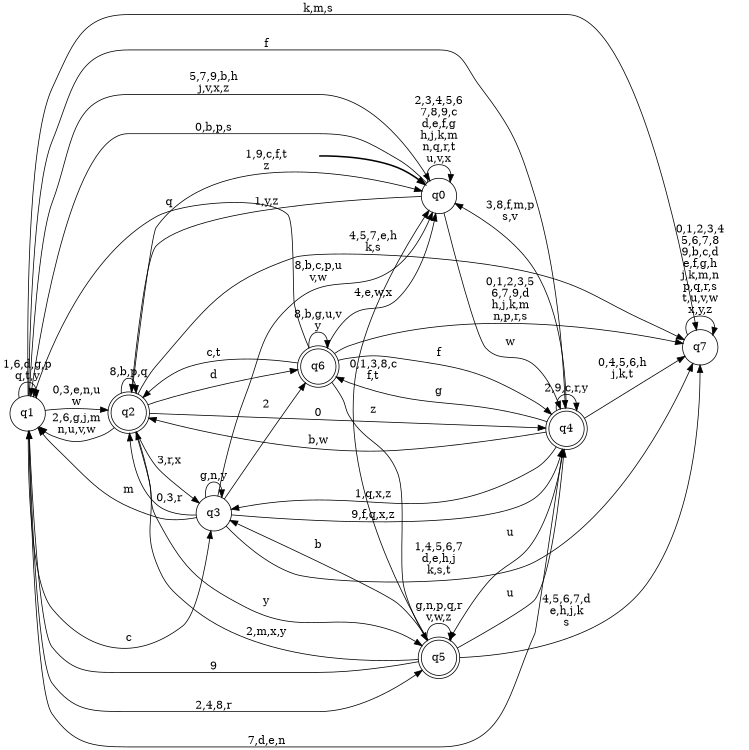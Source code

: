 digraph BlueStar {
__start0 [style = invis, shape = none, label = "", width = 0, height = 0];

rankdir=LR;
size="8,5";

s0 [style="filled", color="black", fillcolor="white" shape="circle", label="q0"];
s1 [style="filled", color="black", fillcolor="white" shape="circle", label="q1"];
s2 [style="rounded,filled", color="black", fillcolor="white" shape="doublecircle", label="q2"];
s3 [style="filled", color="black", fillcolor="white" shape="circle", label="q3"];
s4 [style="rounded,filled", color="black", fillcolor="white" shape="doublecircle", label="q4"];
s5 [style="rounded,filled", color="black", fillcolor="white" shape="doublecircle", label="q5"];
s6 [style="rounded,filled", color="black", fillcolor="white" shape="doublecircle", label="q6"];
s7 [style="filled", color="black", fillcolor="white" shape="circle", label="q7"];
subgraph cluster_main { 
	graph [pad=".75", ranksep="0.15", nodesep="0.15"];
	 style=invis; 
	__start0 -> s0 [penwidth=2];
}
s0 -> s0 [label="2,3,4,5,6\n7,8,9,c\nd,e,f,g\nh,j,k,m\nn,q,r,t\nu,v,x"];
s0 -> s1 [label="0,b,p,s"];
s0 -> s2 [label="1,y,z"];
s0 -> s4 [label="w"];
s1 -> s0 [label="5,7,9,b,h\nj,v,x,z"];
s1 -> s1 [label="1,6,d,g,p\nq,t,y"];
s1 -> s2 [label="0,3,e,n,u\nw"];
s1 -> s3 [label="c"];
s1 -> s4 [label="f"];
s1 -> s5 [label="2,4,8,r"];
s1 -> s7 [label="k,m,s"];
s2 -> s0 [label="1,9,c,f,t\nz"];
s2 -> s1 [label="2,6,g,j,m\nn,u,v,w"];
s2 -> s2 [label="8,b,p,q"];
s2 -> s3 [label="3,r,x"];
s2 -> s4 [label="0"];
s2 -> s5 [label="y"];
s2 -> s6 [label="d"];
s2 -> s7 [label="4,5,7,e,h\nk,s"];
s3 -> s0 [label="8,b,c,p,u\nv,w"];
s3 -> s1 [label="m"];
s3 -> s2 [label="0,3,r"];
s3 -> s3 [label="g,n,y"];
s3 -> s4 [label="9,f,q,x,z"];
s3 -> s6 [label="2"];
s3 -> s7 [label="1,4,5,6,7\nd,e,h,j\nk,s,t"];
s4 -> s0 [label="3,8,f,m,p\ns,v"];
s4 -> s1 [label="7,d,e,n"];
s4 -> s2 [label="b,w"];
s4 -> s3 [label="1,q,x,z"];
s4 -> s4 [label="2,9,c,r,y"];
s4 -> s5 [label="u"];
s4 -> s6 [label="g"];
s4 -> s7 [label="0,4,5,6,h\nj,k,t"];
s5 -> s0 [label="0,1,3,8,c\nf,t"];
s5 -> s1 [label="9"];
s5 -> s2 [label="2,m,x,y"];
s5 -> s3 [label="b"];
s5 -> s4 [label="u"];
s5 -> s5 [label="g,n,p,q,r\nv,w,z"];
s5 -> s7 [label="4,5,6,7,d\ne,h,j,k\ns"];
s6 -> s0 [label="4,e,w,x"];
s6 -> s1 [label="q"];
s6 -> s2 [label="c,t"];
s6 -> s4 [label="f"];
s6 -> s5 [label="z"];
s6 -> s6 [label="8,b,g,u,v\ny"];
s6 -> s7 [label="0,1,2,3,5\n6,7,9,d\nh,j,k,m\nn,p,r,s"];
s7 -> s7 [label="0,1,2,3,4\n5,6,7,8\n9,b,c,d\ne,f,g,h\nj,k,m,n\np,q,r,s\nt,u,v,w\nx,y,z"];

}